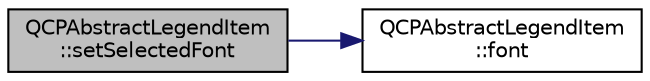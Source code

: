 digraph "QCPAbstractLegendItem::setSelectedFont"
{
 // LATEX_PDF_SIZE
  edge [fontname="Helvetica",fontsize="10",labelfontname="Helvetica",labelfontsize="10"];
  node [fontname="Helvetica",fontsize="10",shape=record];
  rankdir="LR";
  Node1 [label="QCPAbstractLegendItem\l::setSelectedFont",height=0.2,width=0.4,color="black", fillcolor="grey75", style="filled", fontcolor="black",tooltip=" "];
  Node1 -> Node2 [color="midnightblue",fontsize="10",style="solid",fontname="Helvetica"];
  Node2 [label="QCPAbstractLegendItem\l::font",height=0.2,width=0.4,color="black", fillcolor="white", style="filled",URL="$classQCPAbstractLegendItem.html#a699b18e1d9e70372e51e75f462dbb643",tooltip=" "];
}
